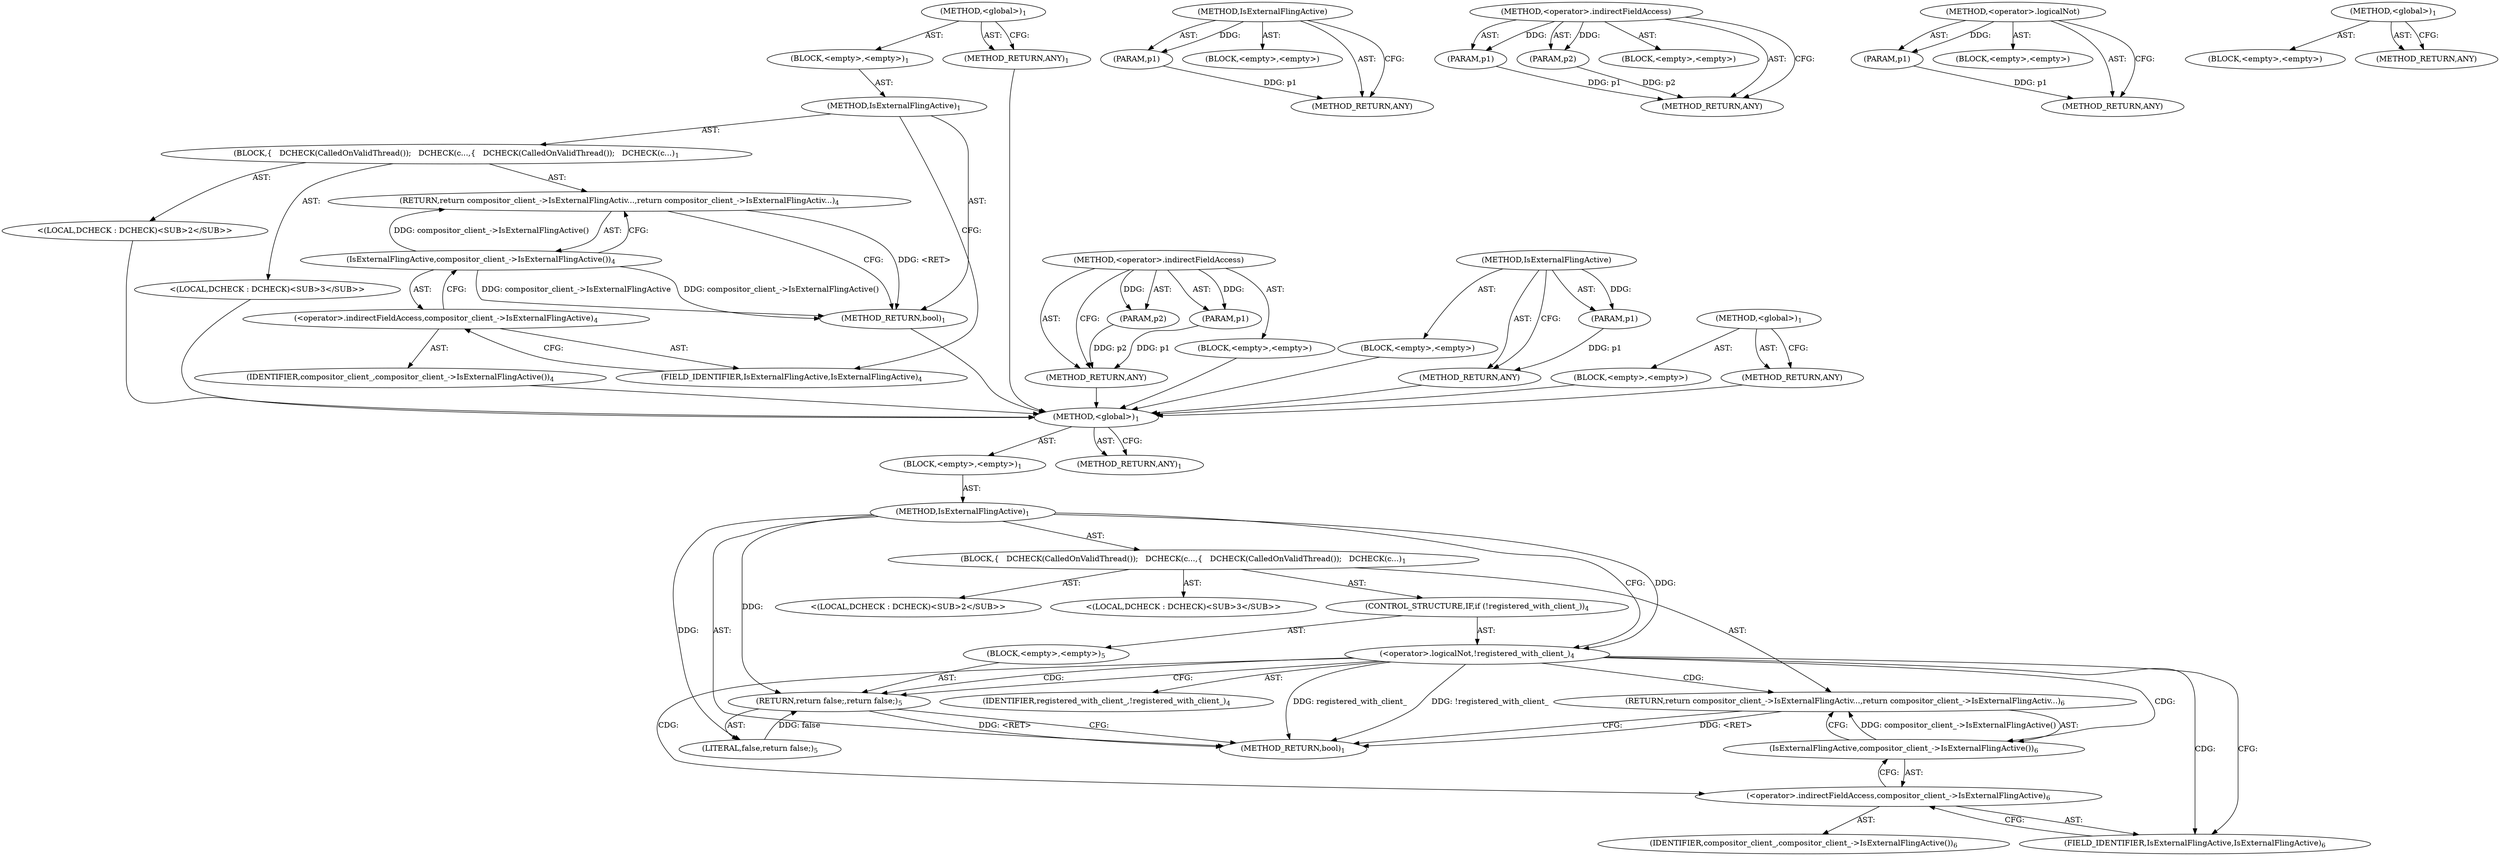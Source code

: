 digraph "&lt;global&gt;" {
vulnerable_6 [label=<(METHOD,&lt;global&gt;)<SUB>1</SUB>>];
vulnerable_7 [label=<(BLOCK,&lt;empty&gt;,&lt;empty&gt;)<SUB>1</SUB>>];
vulnerable_8 [label=<(METHOD,IsExternalFlingActive)<SUB>1</SUB>>];
vulnerable_9 [label=<(BLOCK,{
   DCHECK(CalledOnValidThread());
   DCHECK(c...,{
   DCHECK(CalledOnValidThread());
   DCHECK(c...)<SUB>1</SUB>>];
vulnerable_10 [label="<(LOCAL,DCHECK : DCHECK)<SUB>2</SUB>>"];
vulnerable_11 [label="<(LOCAL,DCHECK : DCHECK)<SUB>3</SUB>>"];
vulnerable_12 [label=<(RETURN,return compositor_client_-&gt;IsExternalFlingActiv...,return compositor_client_-&gt;IsExternalFlingActiv...)<SUB>4</SUB>>];
vulnerable_13 [label=<(IsExternalFlingActive,compositor_client_-&gt;IsExternalFlingActive())<SUB>4</SUB>>];
vulnerable_14 [label=<(&lt;operator&gt;.indirectFieldAccess,compositor_client_-&gt;IsExternalFlingActive)<SUB>4</SUB>>];
vulnerable_15 [label=<(IDENTIFIER,compositor_client_,compositor_client_-&gt;IsExternalFlingActive())<SUB>4</SUB>>];
vulnerable_16 [label=<(FIELD_IDENTIFIER,IsExternalFlingActive,IsExternalFlingActive)<SUB>4</SUB>>];
vulnerable_17 [label=<(METHOD_RETURN,bool)<SUB>1</SUB>>];
vulnerable_19 [label=<(METHOD_RETURN,ANY)<SUB>1</SUB>>];
vulnerable_40 [label=<(METHOD,&lt;operator&gt;.indirectFieldAccess)>];
vulnerable_41 [label=<(PARAM,p1)>];
vulnerable_42 [label=<(PARAM,p2)>];
vulnerable_43 [label=<(BLOCK,&lt;empty&gt;,&lt;empty&gt;)>];
vulnerable_44 [label=<(METHOD_RETURN,ANY)>];
vulnerable_36 [label=<(METHOD,IsExternalFlingActive)>];
vulnerable_37 [label=<(PARAM,p1)>];
vulnerable_38 [label=<(BLOCK,&lt;empty&gt;,&lt;empty&gt;)>];
vulnerable_39 [label=<(METHOD_RETURN,ANY)>];
vulnerable_30 [label=<(METHOD,&lt;global&gt;)<SUB>1</SUB>>];
vulnerable_31 [label=<(BLOCK,&lt;empty&gt;,&lt;empty&gt;)>];
vulnerable_32 [label=<(METHOD_RETURN,ANY)>];
fixed_6 [label=<(METHOD,&lt;global&gt;)<SUB>1</SUB>>];
fixed_7 [label=<(BLOCK,&lt;empty&gt;,&lt;empty&gt;)<SUB>1</SUB>>];
fixed_8 [label=<(METHOD,IsExternalFlingActive)<SUB>1</SUB>>];
fixed_9 [label=<(BLOCK,{
   DCHECK(CalledOnValidThread());
   DCHECK(c...,{
   DCHECK(CalledOnValidThread());
   DCHECK(c...)<SUB>1</SUB>>];
fixed_10 [label="<(LOCAL,DCHECK : DCHECK)<SUB>2</SUB>>"];
fixed_11 [label="<(LOCAL,DCHECK : DCHECK)<SUB>3</SUB>>"];
fixed_12 [label=<(CONTROL_STRUCTURE,IF,if (!registered_with_client_))<SUB>4</SUB>>];
fixed_13 [label=<(&lt;operator&gt;.logicalNot,!registered_with_client_)<SUB>4</SUB>>];
fixed_14 [label=<(IDENTIFIER,registered_with_client_,!registered_with_client_)<SUB>4</SUB>>];
fixed_15 [label=<(BLOCK,&lt;empty&gt;,&lt;empty&gt;)<SUB>5</SUB>>];
fixed_16 [label=<(RETURN,return false;,return false;)<SUB>5</SUB>>];
fixed_17 [label=<(LITERAL,false,return false;)<SUB>5</SUB>>];
fixed_18 [label=<(RETURN,return compositor_client_-&gt;IsExternalFlingActiv...,return compositor_client_-&gt;IsExternalFlingActiv...)<SUB>6</SUB>>];
fixed_19 [label=<(IsExternalFlingActive,compositor_client_-&gt;IsExternalFlingActive())<SUB>6</SUB>>];
fixed_20 [label=<(&lt;operator&gt;.indirectFieldAccess,compositor_client_-&gt;IsExternalFlingActive)<SUB>6</SUB>>];
fixed_21 [label=<(IDENTIFIER,compositor_client_,compositor_client_-&gt;IsExternalFlingActive())<SUB>6</SUB>>];
fixed_22 [label=<(FIELD_IDENTIFIER,IsExternalFlingActive,IsExternalFlingActive)<SUB>6</SUB>>];
fixed_23 [label=<(METHOD_RETURN,bool)<SUB>1</SUB>>];
fixed_25 [label=<(METHOD_RETURN,ANY)<SUB>1</SUB>>];
fixed_46 [label=<(METHOD,IsExternalFlingActive)>];
fixed_47 [label=<(PARAM,p1)>];
fixed_48 [label=<(BLOCK,&lt;empty&gt;,&lt;empty&gt;)>];
fixed_49 [label=<(METHOD_RETURN,ANY)>];
fixed_50 [label=<(METHOD,&lt;operator&gt;.indirectFieldAccess)>];
fixed_51 [label=<(PARAM,p1)>];
fixed_52 [label=<(PARAM,p2)>];
fixed_53 [label=<(BLOCK,&lt;empty&gt;,&lt;empty&gt;)>];
fixed_54 [label=<(METHOD_RETURN,ANY)>];
fixed_42 [label=<(METHOD,&lt;operator&gt;.logicalNot)>];
fixed_43 [label=<(PARAM,p1)>];
fixed_44 [label=<(BLOCK,&lt;empty&gt;,&lt;empty&gt;)>];
fixed_45 [label=<(METHOD_RETURN,ANY)>];
fixed_36 [label=<(METHOD,&lt;global&gt;)<SUB>1</SUB>>];
fixed_37 [label=<(BLOCK,&lt;empty&gt;,&lt;empty&gt;)>];
fixed_38 [label=<(METHOD_RETURN,ANY)>];
vulnerable_6 -> vulnerable_7  [key=0, label="AST: "];
vulnerable_6 -> vulnerable_19  [key=0, label="AST: "];
vulnerable_6 -> vulnerable_19  [key=1, label="CFG: "];
vulnerable_7 -> vulnerable_8  [key=0, label="AST: "];
vulnerable_8 -> vulnerable_9  [key=0, label="AST: "];
vulnerable_8 -> vulnerable_17  [key=0, label="AST: "];
vulnerable_8 -> vulnerable_16  [key=0, label="CFG: "];
vulnerable_9 -> vulnerable_10  [key=0, label="AST: "];
vulnerable_9 -> vulnerable_11  [key=0, label="AST: "];
vulnerable_9 -> vulnerable_12  [key=0, label="AST: "];
vulnerable_10 -> fixed_6  [key=0];
vulnerable_11 -> fixed_6  [key=0];
vulnerable_12 -> vulnerable_13  [key=0, label="AST: "];
vulnerable_12 -> vulnerable_17  [key=0, label="CFG: "];
vulnerable_12 -> vulnerable_17  [key=1, label="DDG: &lt;RET&gt;"];
vulnerable_13 -> vulnerable_14  [key=0, label="AST: "];
vulnerable_13 -> vulnerable_12  [key=0, label="CFG: "];
vulnerable_13 -> vulnerable_12  [key=1, label="DDG: compositor_client_-&gt;IsExternalFlingActive()"];
vulnerable_13 -> vulnerable_17  [key=0, label="DDG: compositor_client_-&gt;IsExternalFlingActive"];
vulnerable_13 -> vulnerable_17  [key=1, label="DDG: compositor_client_-&gt;IsExternalFlingActive()"];
vulnerable_14 -> vulnerable_15  [key=0, label="AST: "];
vulnerable_14 -> vulnerable_16  [key=0, label="AST: "];
vulnerable_14 -> vulnerable_13  [key=0, label="CFG: "];
vulnerable_15 -> fixed_6  [key=0];
vulnerable_16 -> vulnerable_14  [key=0, label="CFG: "];
vulnerable_17 -> fixed_6  [key=0];
vulnerable_19 -> fixed_6  [key=0];
vulnerable_40 -> vulnerable_41  [key=0, label="AST: "];
vulnerable_40 -> vulnerable_41  [key=1, label="DDG: "];
vulnerable_40 -> vulnerable_43  [key=0, label="AST: "];
vulnerable_40 -> vulnerable_42  [key=0, label="AST: "];
vulnerable_40 -> vulnerable_42  [key=1, label="DDG: "];
vulnerable_40 -> vulnerable_44  [key=0, label="AST: "];
vulnerable_40 -> vulnerable_44  [key=1, label="CFG: "];
vulnerable_41 -> vulnerable_44  [key=0, label="DDG: p1"];
vulnerable_42 -> vulnerable_44  [key=0, label="DDG: p2"];
vulnerable_43 -> fixed_6  [key=0];
vulnerable_44 -> fixed_6  [key=0];
vulnerable_36 -> vulnerable_37  [key=0, label="AST: "];
vulnerable_36 -> vulnerable_37  [key=1, label="DDG: "];
vulnerable_36 -> vulnerable_38  [key=0, label="AST: "];
vulnerable_36 -> vulnerable_39  [key=0, label="AST: "];
vulnerable_36 -> vulnerable_39  [key=1, label="CFG: "];
vulnerable_37 -> vulnerable_39  [key=0, label="DDG: p1"];
vulnerable_38 -> fixed_6  [key=0];
vulnerable_39 -> fixed_6  [key=0];
vulnerable_30 -> vulnerable_31  [key=0, label="AST: "];
vulnerable_30 -> vulnerable_32  [key=0, label="AST: "];
vulnerable_30 -> vulnerable_32  [key=1, label="CFG: "];
vulnerable_31 -> fixed_6  [key=0];
vulnerable_32 -> fixed_6  [key=0];
fixed_6 -> fixed_7  [key=0, label="AST: "];
fixed_6 -> fixed_25  [key=0, label="AST: "];
fixed_6 -> fixed_25  [key=1, label="CFG: "];
fixed_7 -> fixed_8  [key=0, label="AST: "];
fixed_8 -> fixed_9  [key=0, label="AST: "];
fixed_8 -> fixed_23  [key=0, label="AST: "];
fixed_8 -> fixed_13  [key=0, label="CFG: "];
fixed_8 -> fixed_13  [key=1, label="DDG: "];
fixed_8 -> fixed_16  [key=0, label="DDG: "];
fixed_8 -> fixed_17  [key=0, label="DDG: "];
fixed_9 -> fixed_10  [key=0, label="AST: "];
fixed_9 -> fixed_11  [key=0, label="AST: "];
fixed_9 -> fixed_12  [key=0, label="AST: "];
fixed_9 -> fixed_18  [key=0, label="AST: "];
fixed_12 -> fixed_13  [key=0, label="AST: "];
fixed_12 -> fixed_15  [key=0, label="AST: "];
fixed_13 -> fixed_14  [key=0, label="AST: "];
fixed_13 -> fixed_16  [key=0, label="CFG: "];
fixed_13 -> fixed_16  [key=1, label="CDG: "];
fixed_13 -> fixed_22  [key=0, label="CFG: "];
fixed_13 -> fixed_22  [key=1, label="CDG: "];
fixed_13 -> fixed_23  [key=0, label="DDG: !registered_with_client_"];
fixed_13 -> fixed_23  [key=1, label="DDG: registered_with_client_"];
fixed_13 -> fixed_20  [key=0, label="CDG: "];
fixed_13 -> fixed_18  [key=0, label="CDG: "];
fixed_13 -> fixed_19  [key=0, label="CDG: "];
fixed_15 -> fixed_16  [key=0, label="AST: "];
fixed_16 -> fixed_17  [key=0, label="AST: "];
fixed_16 -> fixed_23  [key=0, label="CFG: "];
fixed_16 -> fixed_23  [key=1, label="DDG: &lt;RET&gt;"];
fixed_17 -> fixed_16  [key=0, label="DDG: false"];
fixed_18 -> fixed_19  [key=0, label="AST: "];
fixed_18 -> fixed_23  [key=0, label="CFG: "];
fixed_18 -> fixed_23  [key=1, label="DDG: &lt;RET&gt;"];
fixed_19 -> fixed_20  [key=0, label="AST: "];
fixed_19 -> fixed_18  [key=0, label="CFG: "];
fixed_19 -> fixed_18  [key=1, label="DDG: compositor_client_-&gt;IsExternalFlingActive()"];
fixed_20 -> fixed_21  [key=0, label="AST: "];
fixed_20 -> fixed_22  [key=0, label="AST: "];
fixed_20 -> fixed_19  [key=0, label="CFG: "];
fixed_22 -> fixed_20  [key=0, label="CFG: "];
fixed_46 -> fixed_47  [key=0, label="AST: "];
fixed_46 -> fixed_47  [key=1, label="DDG: "];
fixed_46 -> fixed_48  [key=0, label="AST: "];
fixed_46 -> fixed_49  [key=0, label="AST: "];
fixed_46 -> fixed_49  [key=1, label="CFG: "];
fixed_47 -> fixed_49  [key=0, label="DDG: p1"];
fixed_50 -> fixed_51  [key=0, label="AST: "];
fixed_50 -> fixed_51  [key=1, label="DDG: "];
fixed_50 -> fixed_53  [key=0, label="AST: "];
fixed_50 -> fixed_52  [key=0, label="AST: "];
fixed_50 -> fixed_52  [key=1, label="DDG: "];
fixed_50 -> fixed_54  [key=0, label="AST: "];
fixed_50 -> fixed_54  [key=1, label="CFG: "];
fixed_51 -> fixed_54  [key=0, label="DDG: p1"];
fixed_52 -> fixed_54  [key=0, label="DDG: p2"];
fixed_42 -> fixed_43  [key=0, label="AST: "];
fixed_42 -> fixed_43  [key=1, label="DDG: "];
fixed_42 -> fixed_44  [key=0, label="AST: "];
fixed_42 -> fixed_45  [key=0, label="AST: "];
fixed_42 -> fixed_45  [key=1, label="CFG: "];
fixed_43 -> fixed_45  [key=0, label="DDG: p1"];
fixed_36 -> fixed_37  [key=0, label="AST: "];
fixed_36 -> fixed_38  [key=0, label="AST: "];
fixed_36 -> fixed_38  [key=1, label="CFG: "];
}
